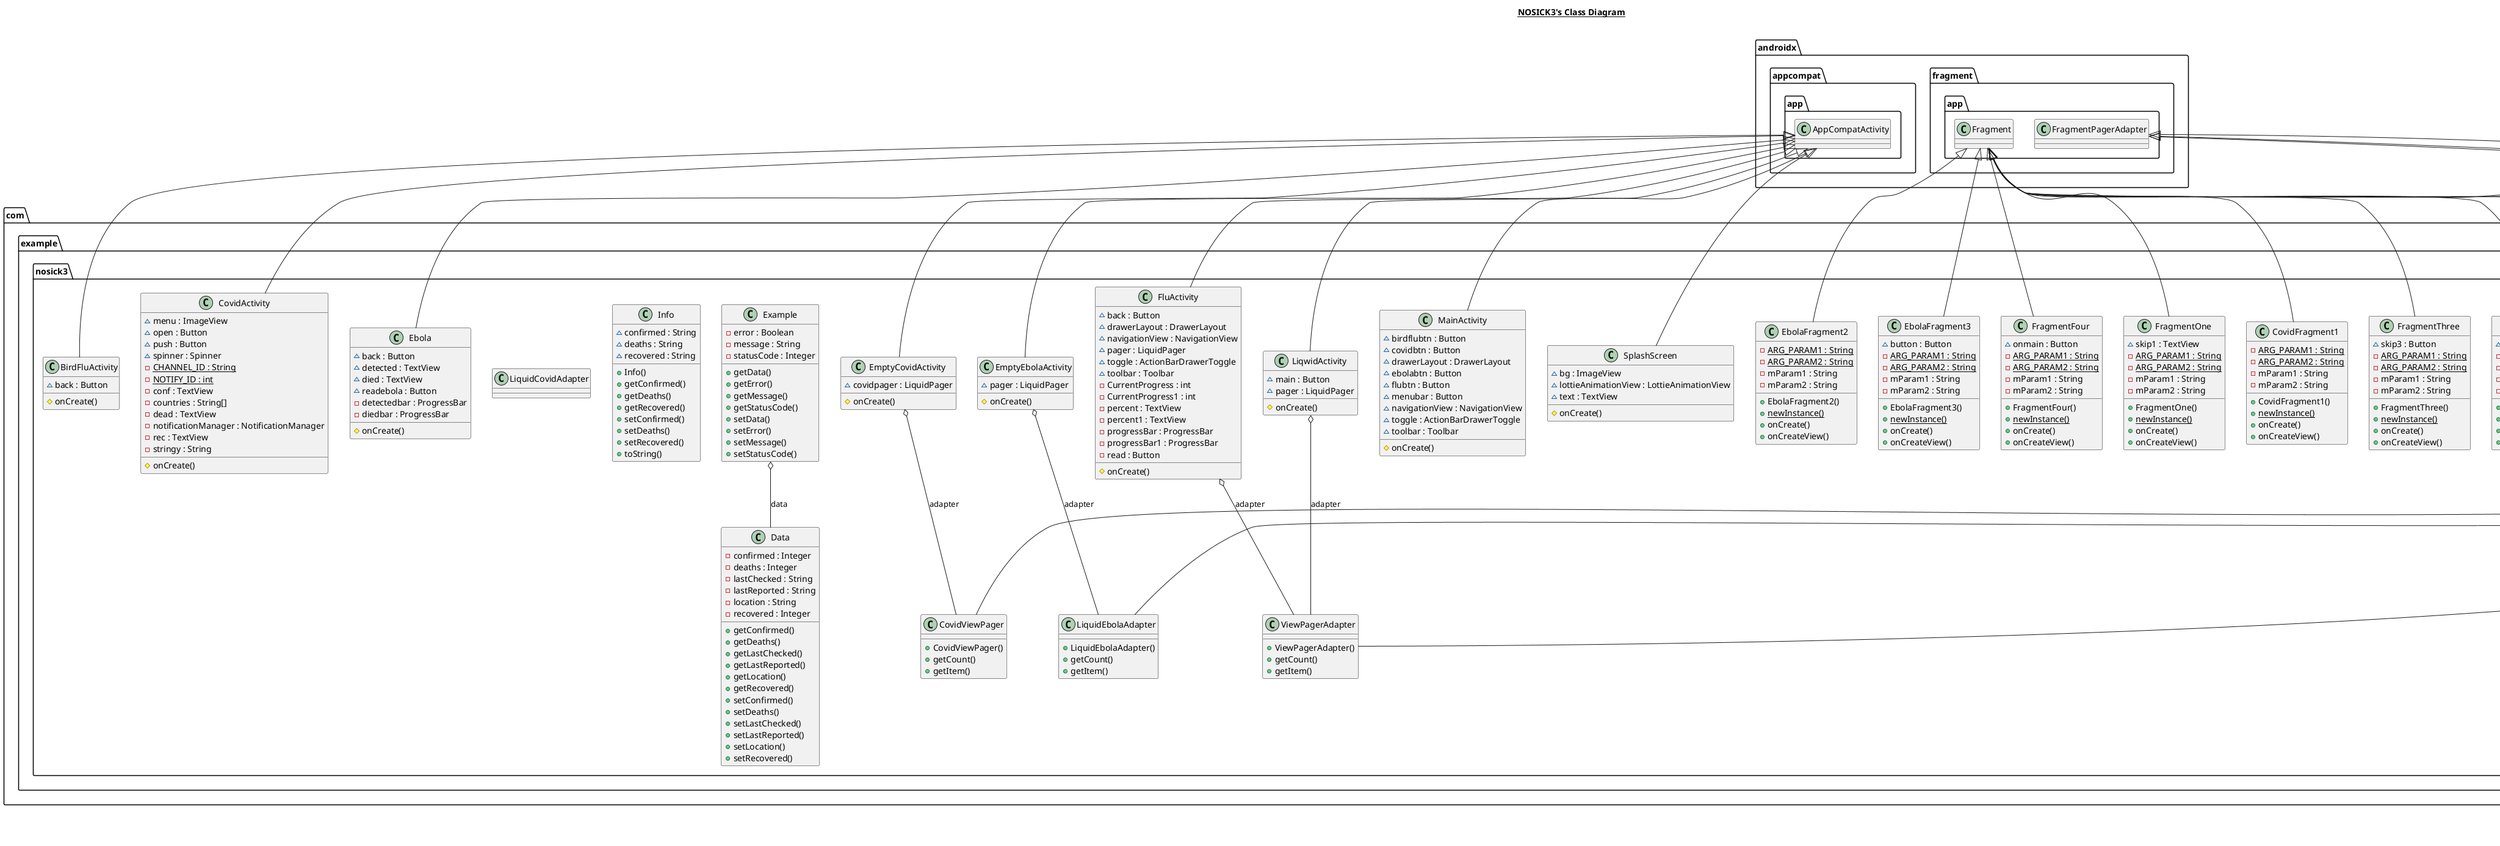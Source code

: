 @startuml

title __NOSICK3's Class Diagram__\n

  namespace com.example.nosick3 {
    class com.example.nosick3.BirdFluActivity {
        ~ back : Button
        # onCreate()
    }
  }
  

  namespace com.example.nosick3 {
    class com.example.nosick3.CovidActivity {
        ~ menu : ImageView
        ~ open : Button
        ~ push : Button
        ~ spinner : Spinner
        {static} - CHANNEL_ID : String
        {static} - NOTIFY_ID : int
        - conf : TextView
        - countries : String[]
        - dead : TextView
        - notificationManager : NotificationManager
        - rec : TextView
        - stringy : String
        # onCreate()
    }
  }
  

  namespace com.example.nosick3 {
    class com.example.nosick3.CovidFragment1 {
        {static} - ARG_PARAM1 : String
        {static} - ARG_PARAM2 : String
        - mParam1 : String
        - mParam2 : String
        + CovidFragment1()
        {static} + newInstance()
        + onCreate()
        + onCreateView()
    }
  }
  

  namespace com.example.nosick3 {
    class com.example.nosick3.CovidFragment2 {
        {static} - ARG_PARAM1 : String
        {static} - ARG_PARAM2 : String
        - mParam1 : String
        - mParam2 : String
        + CovidFragment2()
        {static} + newInstance()
        + onCreate()
        + onCreateView()
    }
  }
  

  namespace com.example.nosick3 {
    class com.example.nosick3.CovidFragment3 {
        ~ onmain : ImageView
        {static} - ARG_PARAM1 : String
        {static} - ARG_PARAM2 : String
        - mParam1 : String
        - mParam2 : String
        + CovidFragment3()
        {static} + newInstance()
        + onCreate()
        + onCreateView()
    }
  }
  

  namespace com.example.nosick3 {
    class com.example.nosick3.CovidViewPager {
        + CovidViewPager()
        + getCount()
        + getItem()
    }
  }
  

  namespace com.example.nosick3 {
    class com.example.nosick3.Data {
        - confirmed : Integer
        - deaths : Integer
        - lastChecked : String
        - lastReported : String
        - location : String
        - recovered : Integer
        + getConfirmed()
        + getDeaths()
        + getLastChecked()
        + getLastReported()
        + getLocation()
        + getRecovered()
        + setConfirmed()
        + setDeaths()
        + setLastChecked()
        + setLastReported()
        + setLocation()
        + setRecovered()
    }
  }
  

  namespace com.example.nosick3 {
    class com.example.nosick3.Ebola {
        ~ back : Button
        ~ detected : TextView
        ~ died : TextView
        ~ readebola : Button
        - detectedbar : ProgressBar
        - diedbar : ProgressBar
        # onCreate()
    }
  }
  

  namespace com.example.nosick3 {
    class com.example.nosick3.EbolaFragment1 {
        {static} - ARG_PARAM1 : String
        {static} - ARG_PARAM2 : String
        - mParam1 : String
        - mParam2 : String
        + EbolaFragment1()
        {static} + newInstance()
        + onCreate()
        + onCreateView()
    }
  }
  

  namespace com.example.nosick3 {
    class com.example.nosick3.EbolaFragment2 {
        {static} - ARG_PARAM1 : String
        {static} - ARG_PARAM2 : String
        - mParam1 : String
        - mParam2 : String
        + EbolaFragment2()
        {static} + newInstance()
        + onCreate()
        + onCreateView()
    }
  }
  

  namespace com.example.nosick3 {
    class com.example.nosick3.EbolaFragment3 {
        ~ button : Button
        {static} - ARG_PARAM1 : String
        {static} - ARG_PARAM2 : String
        - mParam1 : String
        - mParam2 : String
        + EbolaFragment3()
        {static} + newInstance()
        + onCreate()
        + onCreateView()
    }
  }
  

  namespace com.example.nosick3 {
    class com.example.nosick3.EmptyCovidActivity {
        ~ covidpager : LiquidPager
        # onCreate()
    }
  }
  

  namespace com.example.nosick3 {
    class com.example.nosick3.EmptyEbolaActivity {
        ~ pager : LiquidPager
        # onCreate()
    }
  }
  

  namespace com.example.nosick3 {
    class com.example.nosick3.Example {
        - error : Boolean
        - message : String
        - statusCode : Integer
        + getData()
        + getError()
        + getMessage()
        + getStatusCode()
        + setData()
        + setError()
        + setMessage()
        + setStatusCode()
    }
  }
  

  namespace com.example.nosick3 {
    class com.example.nosick3.FluActivity {
        ~ back : Button
        ~ drawerLayout : DrawerLayout
        ~ navigationView : NavigationView
        ~ pager : LiquidPager
        ~ toggle : ActionBarDrawerToggle
        ~ toolbar : Toolbar
        - CurrentProgress : int
        - CurrentProgress1 : int
        - percent : TextView
        - percent1 : TextView
        - progressBar : ProgressBar
        - progressBar1 : ProgressBar
        - read : Button
        # onCreate()
    }
  }
  

  namespace com.example.nosick3 {
    class com.example.nosick3.FragmentFour {
        ~ onmain : Button
        {static} - ARG_PARAM1 : String
        {static} - ARG_PARAM2 : String
        - mParam1 : String
        - mParam2 : String
        + FragmentFour()
        {static} + newInstance()
        + onCreate()
        + onCreateView()
    }
  }
  

  namespace com.example.nosick3 {
    class com.example.nosick3.FragmentOne {
        ~ skip1 : TextView
        {static} - ARG_PARAM1 : String
        {static} - ARG_PARAM2 : String
        - mParam1 : String
        - mParam2 : String
        + FragmentOne()
        {static} + newInstance()
        + onCreate()
        + onCreateView()
    }
  }
  

  namespace com.example.nosick3 {
    class com.example.nosick3.FragmentThree {
        ~ skip3 : Button
        {static} - ARG_PARAM1 : String
        {static} - ARG_PARAM2 : String
        - mParam1 : String
        - mParam2 : String
        + FragmentThree()
        {static} + newInstance()
        + onCreate()
        + onCreateView()
    }
  }
  

  namespace com.example.nosick3 {
    class com.example.nosick3.FragmentTwo {
        ~ skip2 : Button
        {static} - ARG_PARAM1 : String
        {static} - ARG_PARAM2 : String
        - mParam1 : String
        - mParam2 : String
        + FragmentTwo()
        {static} + newInstance()
        + onCreate()
        + onCreateView()
    }
  }
  

  namespace com.example.nosick3 {
    class com.example.nosick3.Info {
        ~ confirmed : String
        ~ deaths : String
        ~ recovered : String
        + Info()
        + getConfirmed()
        + getDeaths()
        + getRecovered()
        + setConfirmed()
        + setDeaths()
        + setRecovered()
        + toString()
    }
  }
  

  namespace com.example.nosick3 {
    class com.example.nosick3.LiquidCovidAdapter {
    }
  }
  

  namespace com.example.nosick3 {
    class com.example.nosick3.LiquidEbolaAdapter {
        + LiquidEbolaAdapter()
        + getCount()
        + getItem()
    }
  }
  

  namespace com.example.nosick3 {
    class com.example.nosick3.LiqwidActivity {
        ~ main : Button
        ~ pager : LiquidPager
        # onCreate()
    }
  }
  

  namespace com.example.nosick3 {
    class com.example.nosick3.MainActivity {
        ~ birdflubtn : Button
        ~ covidbtn : Button
        ~ drawerLayout : DrawerLayout
        ~ ebolabtn : Button
        ~ flubtn : Button
        ~ menubar : Button
        ~ navigationView : NavigationView
        ~ toggle : ActionBarDrawerToggle
        ~ toolbar : Toolbar
        # onCreate()
    }
  }
  

  namespace com.example.nosick3 {
    class com.example.nosick3.SplashScreen {
        ~ bg : ImageView
        ~ lottieAnimationView : LottieAnimationView
        ~ text : TextView
        # onCreate()
    }
  }
  

  namespace com.example.nosick3 {
    class com.example.nosick3.ViewPagerAdapter {
        + ViewPagerAdapter()
        + getCount()
        + getItem()
    }
  }
  

  com.example.nosick3.BirdFluActivity -up-|> androidx.appcompat.app.AppCompatActivity
  com.example.nosick3.CovidActivity -up-|> androidx.appcompat.app.AppCompatActivity
  com.example.nosick3.CovidFragment1 -up-|> androidx.fragment.app.Fragment
  com.example.nosick3.CovidFragment2 -up-|> androidx.fragment.app.Fragment
  com.example.nosick3.CovidFragment3 -up-|> androidx.fragment.app.Fragment
  com.example.nosick3.CovidViewPager -up-|> androidx.fragment.app.FragmentPagerAdapter
  com.example.nosick3.Ebola -up-|> androidx.appcompat.app.AppCompatActivity
  com.example.nosick3.EbolaFragment1 -up-|> androidx.fragment.app.Fragment
  com.example.nosick3.EbolaFragment2 -up-|> androidx.fragment.app.Fragment
  com.example.nosick3.EbolaFragment3 -up-|> androidx.fragment.app.Fragment
  com.example.nosick3.EmptyCovidActivity -up-|> androidx.appcompat.app.AppCompatActivity
  com.example.nosick3.EmptyCovidActivity o-- com.example.nosick3.CovidViewPager : adapter
  com.example.nosick3.EmptyEbolaActivity -up-|> androidx.appcompat.app.AppCompatActivity
  com.example.nosick3.EmptyEbolaActivity o-- com.example.nosick3.LiquidEbolaAdapter : adapter
  com.example.nosick3.Example o-- com.example.nosick3.Data : data
  com.example.nosick3.FluActivity -up-|> androidx.appcompat.app.AppCompatActivity
  com.example.nosick3.FluActivity o-- com.example.nosick3.ViewPagerAdapter : adapter
  com.example.nosick3.FragmentFour -up-|> androidx.fragment.app.Fragment
  com.example.nosick3.FragmentOne -up-|> androidx.fragment.app.Fragment
  com.example.nosick3.FragmentThree -up-|> androidx.fragment.app.Fragment
  com.example.nosick3.FragmentTwo -up-|> androidx.fragment.app.Fragment
  com.example.nosick3.LiquidEbolaAdapter -up-|> androidx.fragment.app.FragmentPagerAdapter
  com.example.nosick3.LiqwidActivity -up-|> androidx.appcompat.app.AppCompatActivity
  com.example.nosick3.LiqwidActivity o-- com.example.nosick3.ViewPagerAdapter : adapter
  com.example.nosick3.MainActivity -up-|> androidx.appcompat.app.AppCompatActivity
  com.example.nosick3.SplashScreen -up-|> androidx.appcompat.app.AppCompatActivity
  com.example.nosick3.ViewPagerAdapter -up-|> androidx.fragment.app.FragmentPagerAdapter


right footer


PlantUML diagram generated by SketchIt! (https://bitbucket.org/pmesmeur/sketch.it)
For more information about this tool, please contact philippe.mesmeur@gmail.com
endfooter

@enduml
